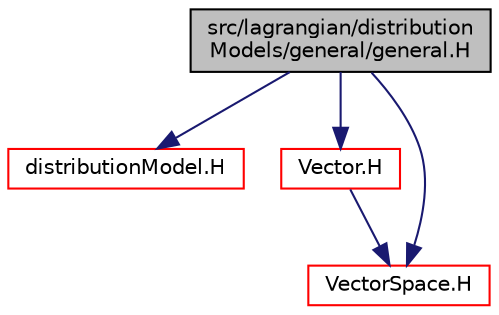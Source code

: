 digraph "src/lagrangian/distributionModels/general/general.H"
{
  bgcolor="transparent";
  edge [fontname="Helvetica",fontsize="10",labelfontname="Helvetica",labelfontsize="10"];
  node [fontname="Helvetica",fontsize="10",shape=record];
  Node0 [label="src/lagrangian/distribution\lModels/general/general.H",height=0.2,width=0.4,color="black", fillcolor="grey75", style="filled", fontcolor="black"];
  Node0 -> Node1 [color="midnightblue",fontsize="10",style="solid",fontname="Helvetica"];
  Node1 [label="distributionModel.H",height=0.2,width=0.4,color="red",URL="$a05645.html"];
  Node0 -> Node101 [color="midnightblue",fontsize="10",style="solid",fontname="Helvetica"];
  Node101 [label="Vector.H",height=0.2,width=0.4,color="red",URL="$a13697.html"];
  Node101 -> Node102 [color="midnightblue",fontsize="10",style="solid",fontname="Helvetica"];
  Node102 [label="VectorSpace.H",height=0.2,width=0.4,color="red",URL="$a13721.html"];
  Node0 -> Node102 [color="midnightblue",fontsize="10",style="solid",fontname="Helvetica"];
}

